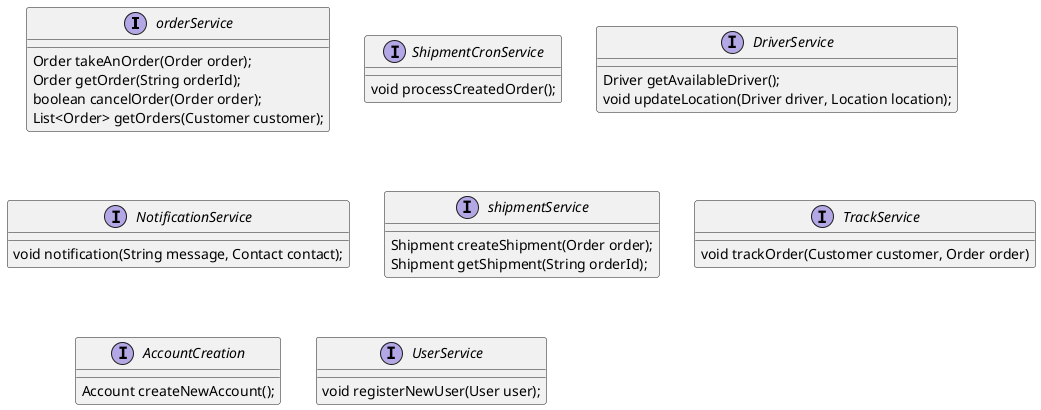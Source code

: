 @startuml
interface orderService{
    Order takeAnOrder(Order order);
    Order getOrder(String orderId);
    boolean cancelOrder(Order order);
    List<Order> getOrders(Customer customer);
}

interface ShipmentCronService{
    void processCreatedOrder();
}

interface DriverService{
    Driver getAvailableDriver();
    void updateLocation(Driver driver, Location location);
}

interface NotificationService{
    void notification(String message, Contact contact);
}

interface shipmentService{
    Shipment createShipment(Order order);
    Shipment getShipment(String orderId);
}

interface TrackService{
    void trackOrder(Customer customer, Order order)
}

interface AccountCreation{
    Account createNewAccount();
}

interface UserService{
    void registerNewUser(User user);
}

@enduml